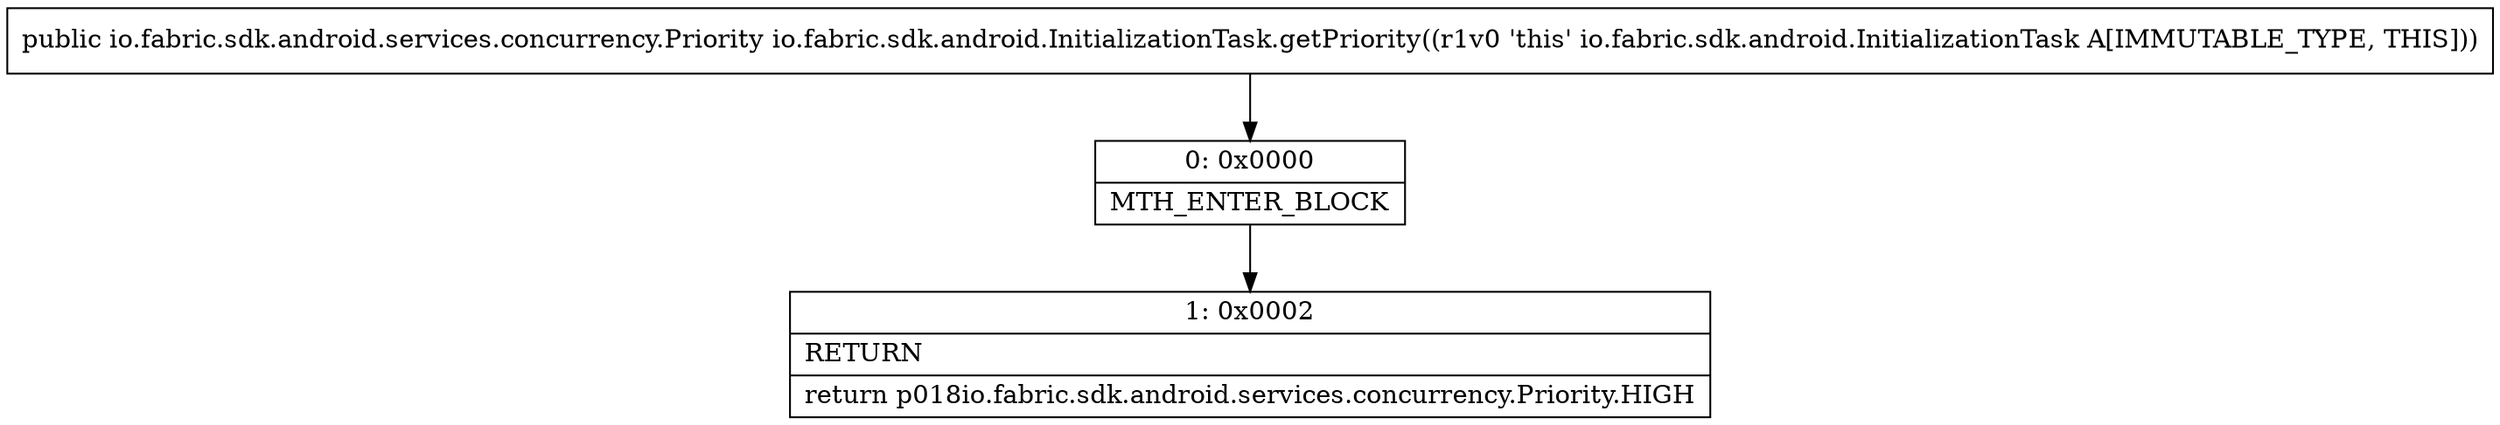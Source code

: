 digraph "CFG forio.fabric.sdk.android.InitializationTask.getPriority()Lio\/fabric\/sdk\/android\/services\/concurrency\/Priority;" {
Node_0 [shape=record,label="{0\:\ 0x0000|MTH_ENTER_BLOCK\l}"];
Node_1 [shape=record,label="{1\:\ 0x0002|RETURN\l|return p018io.fabric.sdk.android.services.concurrency.Priority.HIGH\l}"];
MethodNode[shape=record,label="{public io.fabric.sdk.android.services.concurrency.Priority io.fabric.sdk.android.InitializationTask.getPriority((r1v0 'this' io.fabric.sdk.android.InitializationTask A[IMMUTABLE_TYPE, THIS])) }"];
MethodNode -> Node_0;
Node_0 -> Node_1;
}

